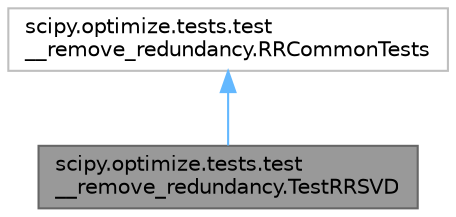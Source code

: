 digraph "scipy.optimize.tests.test__remove_redundancy.TestRRSVD"
{
 // LATEX_PDF_SIZE
  bgcolor="transparent";
  edge [fontname=Helvetica,fontsize=10,labelfontname=Helvetica,labelfontsize=10];
  node [fontname=Helvetica,fontsize=10,shape=box,height=0.2,width=0.4];
  Node1 [id="Node000001",label="scipy.optimize.tests.test\l__remove_redundancy.TestRRSVD",height=0.2,width=0.4,color="gray40", fillcolor="grey60", style="filled", fontcolor="black",tooltip=" "];
  Node2 -> Node1 [id="edge2_Node000001_Node000002",dir="back",color="steelblue1",style="solid",tooltip=" "];
  Node2 [id="Node000002",label="scipy.optimize.tests.test\l__remove_redundancy.RRCommonTests",height=0.2,width=0.4,color="grey75", fillcolor="white", style="filled",URL="$de/dc0/classscipy_1_1optimize_1_1tests_1_1test____remove__redundancy_1_1RRCommonTests.html",tooltip=" "];
}
